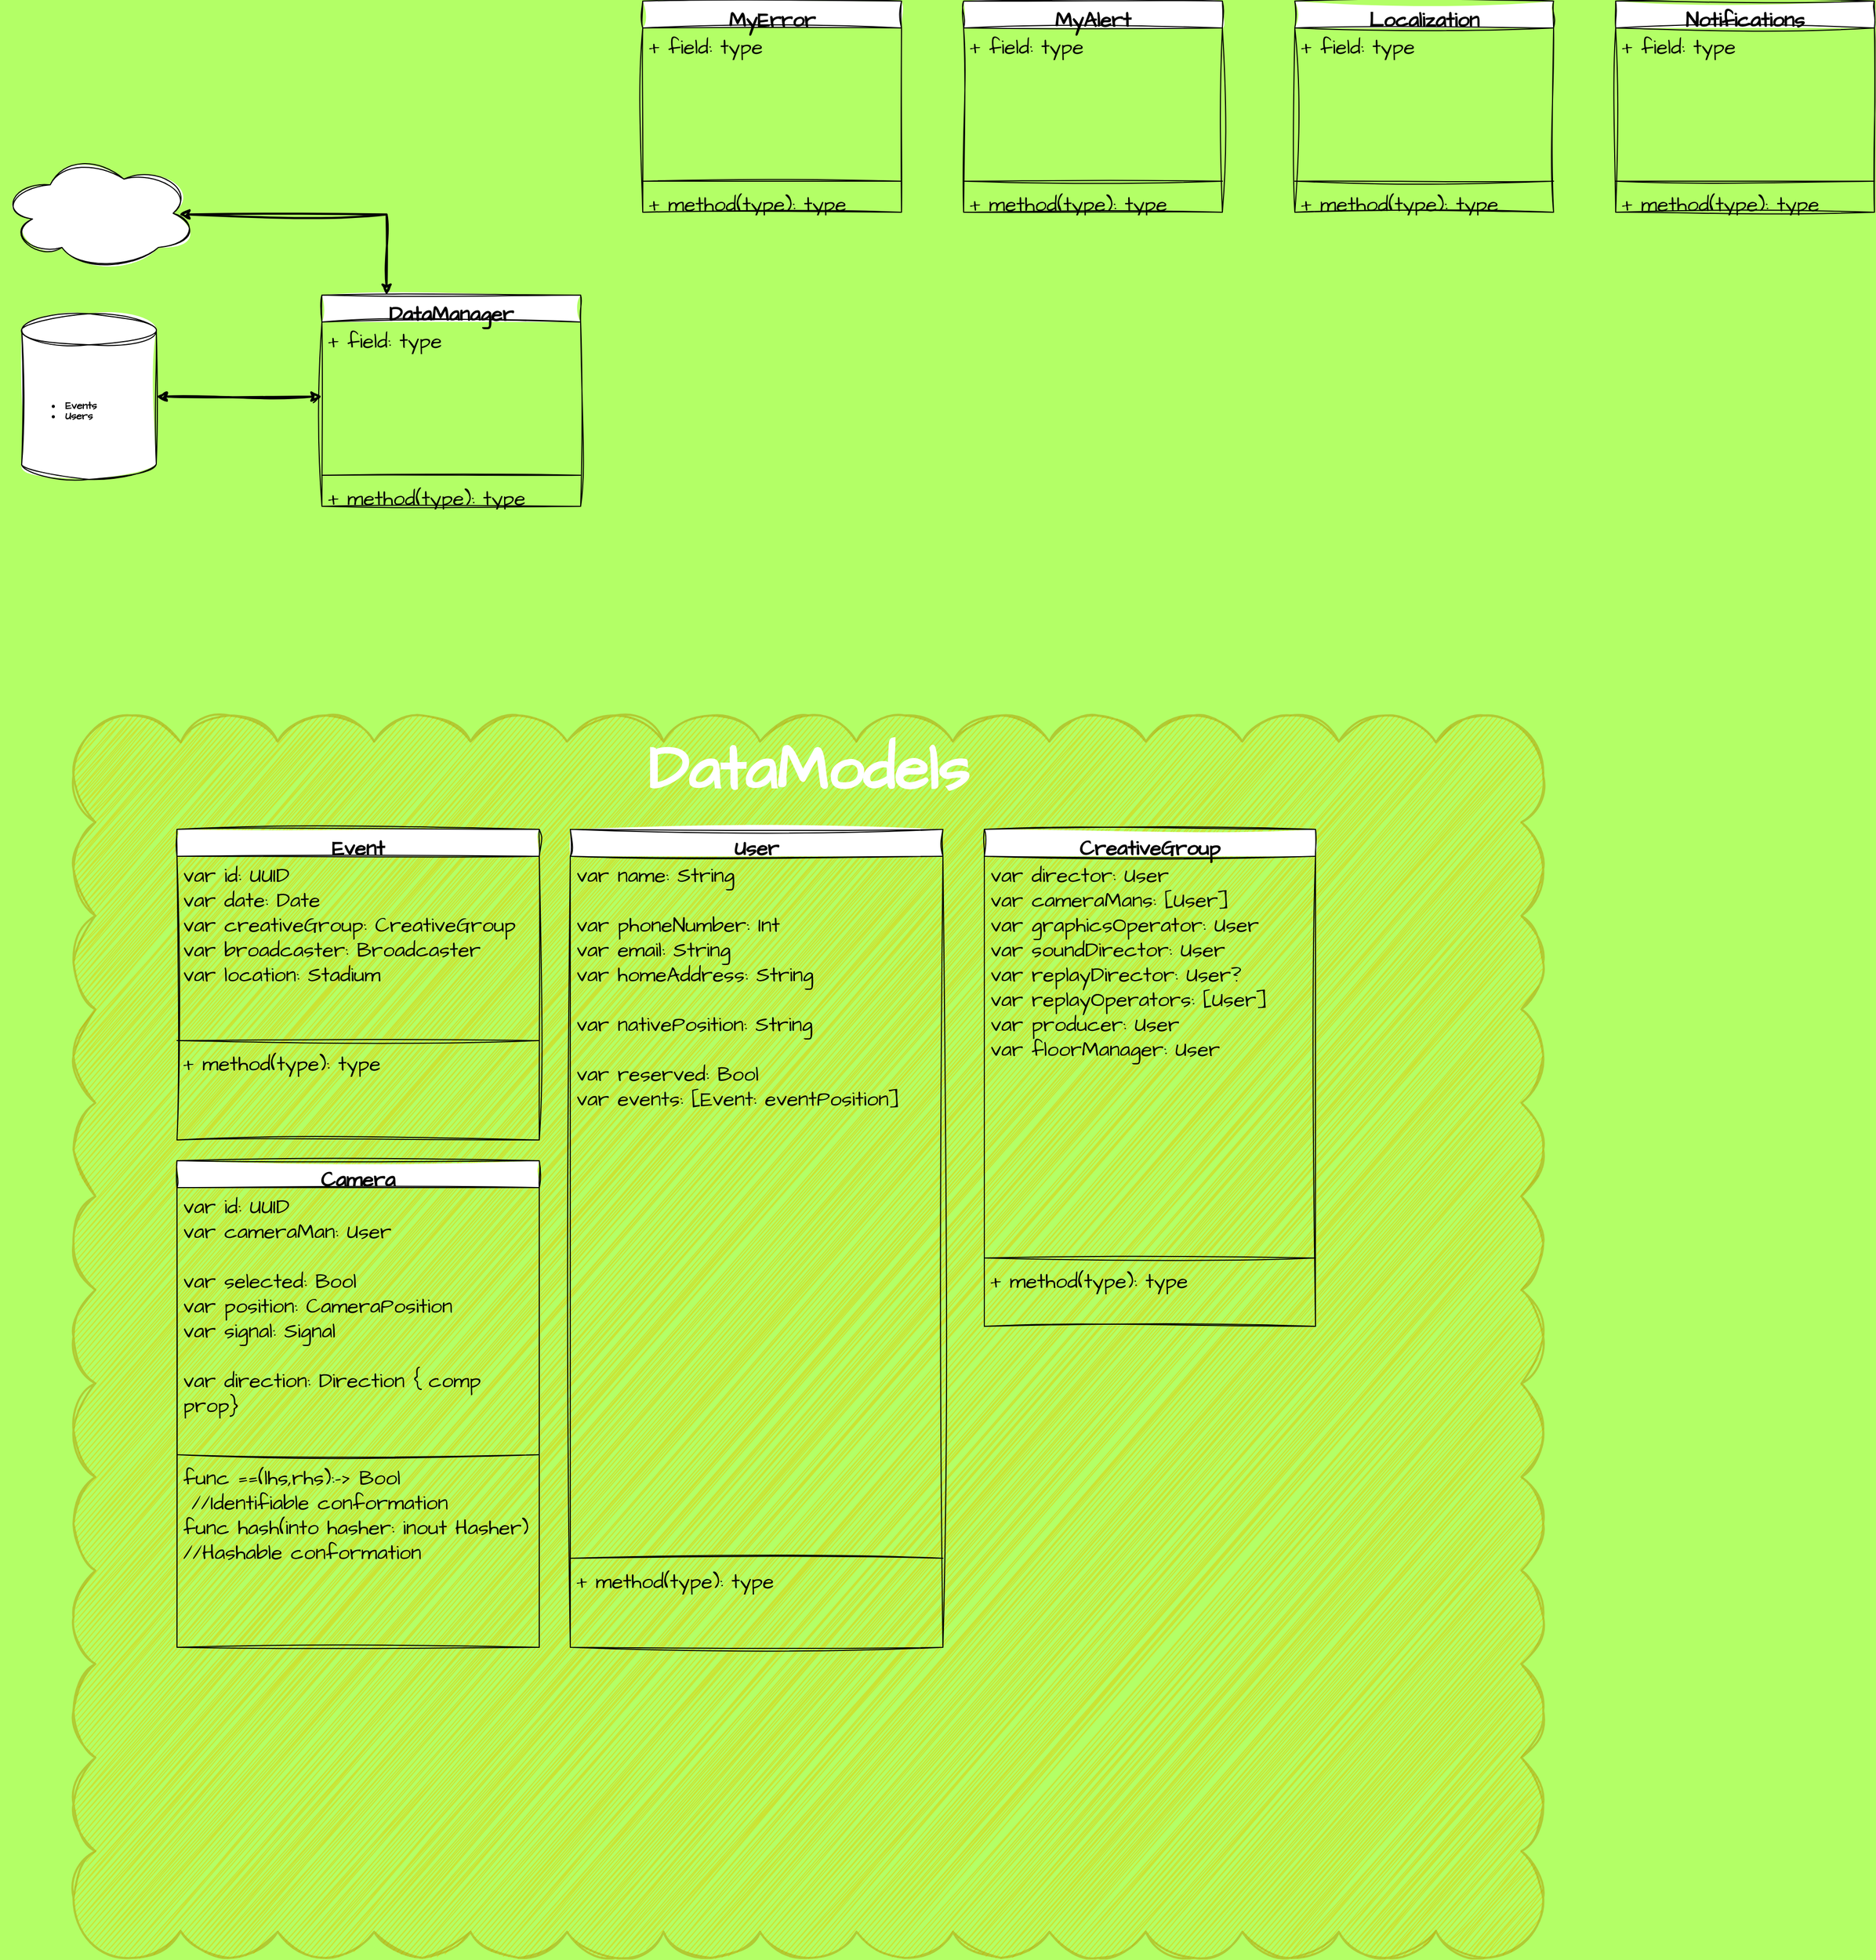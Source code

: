 <mxfile version="22.1.0" type="github">
  <diagram name="Страница — 1" id="rXzVCqMe4OSsWpLtMOlA">
    <mxGraphModel dx="1500" dy="977" grid="1" gridSize="10" guides="1" tooltips="1" connect="1" arrows="1" fold="1" page="1" pageScale="1" pageWidth="4681" pageHeight="3300" background="#B3FF66" math="0" shadow="0">
      <root>
        <mxCell id="0" />
        <mxCell id="1" parent="0" />
        <mxCell id="nDJdGogcVKiFzzGw0XgF-22" value="&lt;p style=&quot;line-height: 270%;&quot;&gt;&lt;font size=&quot;1&quot; color=&quot;#ffffff&quot; style=&quot;&quot;&gt;&lt;b style=&quot;font-size: 60px;&quot;&gt;DataModels&lt;/b&gt;&lt;/font&gt;&lt;/p&gt;" style="whiteSpace=wrap;html=1;shape=mxgraph.basic.cloud_rect;sketch=1;hachureGap=4;jiggle=2;curveFitting=1;fontFamily=Architects Daughter;fontSource=https%3A%2F%2Ffonts.googleapis.com%2Fcss%3Ffamily%3DArchitects%2BDaughter;fontSize=20;fillColor=#e3c800;fontColor=#000000;strokeColor=#B09500;opacity=50;verticalAlign=top;strokeWidth=2;perimeterSpacing=5;" parent="1" vertex="1">
          <mxGeometry x="120" y="730" width="1420" height="1200" as="geometry" />
        </mxCell>
        <mxCell id="96jZ5b7mw_5-THhRn5Ns-4" value="CreativeGroup" style="swimlane;fontStyle=1;align=center;verticalAlign=top;childLayout=stackLayout;horizontal=1;startSize=26;horizontalStack=0;resizeParent=1;resizeParentMax=0;resizeLast=0;collapsible=1;marginBottom=0;whiteSpace=wrap;html=1;sketch=1;hachureGap=4;jiggle=2;curveFitting=1;fontFamily=Architects Daughter;fontSource=https%3A%2F%2Ffonts.googleapis.com%2Fcss%3Ffamily%3DArchitects%2BDaughter;fontSize=20;" parent="1" vertex="1">
          <mxGeometry x="1000" y="840" width="320" height="480" as="geometry" />
        </mxCell>
        <mxCell id="96jZ5b7mw_5-THhRn5Ns-5" value="var director: User&lt;br&gt;var cameraMans: [User]&lt;br&gt;var graphicsOperator: User&lt;br&gt;var soundDirector: User&lt;br&gt;var replayDirector: User?&lt;br&gt;var replayOperators: [User]&lt;br&gt;var producer: User&lt;br&gt;var floorManager: User&lt;br&gt;&amp;nbsp;" style="text;strokeColor=none;fillColor=none;align=left;verticalAlign=top;spacingLeft=4;spacingRight=4;overflow=hidden;rotatable=0;points=[[0,0.5],[1,0.5]];portConstraint=eastwest;whiteSpace=wrap;html=1;fontSize=20;fontFamily=Architects Daughter;" parent="96jZ5b7mw_5-THhRn5Ns-4" vertex="1">
          <mxGeometry y="26" width="320" height="384" as="geometry" />
        </mxCell>
        <mxCell id="96jZ5b7mw_5-THhRn5Ns-6" value="" style="line;strokeWidth=1;fillColor=none;align=left;verticalAlign=middle;spacingTop=-1;spacingLeft=3;spacingRight=3;rotatable=0;labelPosition=right;points=[];portConstraint=eastwest;strokeColor=inherit;sketch=1;hachureGap=4;jiggle=2;curveFitting=1;fontFamily=Architects Daughter;fontSource=https%3A%2F%2Ffonts.googleapis.com%2Fcss%3Ffamily%3DArchitects%2BDaughter;fontSize=20;" parent="96jZ5b7mw_5-THhRn5Ns-4" vertex="1">
          <mxGeometry y="410" width="320" height="8" as="geometry" />
        </mxCell>
        <mxCell id="96jZ5b7mw_5-THhRn5Ns-7" value="+ method(type): type" style="text;strokeColor=none;fillColor=none;align=left;verticalAlign=top;spacingLeft=4;spacingRight=4;overflow=hidden;rotatable=0;points=[[0,0.5],[1,0.5]];portConstraint=eastwest;whiteSpace=wrap;html=1;fontSize=20;fontFamily=Architects Daughter;" parent="96jZ5b7mw_5-THhRn5Ns-4" vertex="1">
          <mxGeometry y="418" width="320" height="62" as="geometry" />
        </mxCell>
        <mxCell id="96jZ5b7mw_5-THhRn5Ns-8" value="Event&lt;br&gt;" style="swimlane;fontStyle=1;align=center;verticalAlign=top;childLayout=stackLayout;horizontal=1;startSize=26;horizontalStack=0;resizeParent=1;resizeParentMax=0;resizeLast=0;collapsible=1;marginBottom=0;whiteSpace=wrap;html=1;sketch=1;hachureGap=4;jiggle=2;curveFitting=1;fontFamily=Architects Daughter;fontSource=https%3A%2F%2Ffonts.googleapis.com%2Fcss%3Ffamily%3DArchitects%2BDaughter;fontSize=20;rounded=0;shadow=0;" parent="1" vertex="1">
          <mxGeometry x="220" y="840" width="350" height="300" as="geometry" />
        </mxCell>
        <mxCell id="96jZ5b7mw_5-THhRn5Ns-9" value="var id: UUID&lt;br&gt;var date: Date&lt;br&gt;var creativeGroup: CreativeGroup&lt;br&gt;var broadcaster: Broadcaster&lt;br&gt;var location: Stadium&lt;br&gt;" style="text;strokeColor=none;fillColor=none;align=left;verticalAlign=top;spacingLeft=4;spacingRight=4;overflow=hidden;rotatable=0;points=[[0,0.5],[1,0.5]];portConstraint=eastwest;whiteSpace=wrap;html=1;fontSize=20;fontFamily=Architects Daughter;" parent="96jZ5b7mw_5-THhRn5Ns-8" vertex="1">
          <mxGeometry y="26" width="350" height="174" as="geometry" />
        </mxCell>
        <mxCell id="96jZ5b7mw_5-THhRn5Ns-10" value="" style="line;strokeWidth=1;fillColor=none;align=left;verticalAlign=middle;spacingTop=-1;spacingLeft=3;spacingRight=3;rotatable=0;labelPosition=right;points=[];portConstraint=eastwest;strokeColor=inherit;sketch=1;hachureGap=4;jiggle=2;curveFitting=1;fontFamily=Architects Daughter;fontSource=https%3A%2F%2Ffonts.googleapis.com%2Fcss%3Ffamily%3DArchitects%2BDaughter;fontSize=20;" parent="96jZ5b7mw_5-THhRn5Ns-8" vertex="1">
          <mxGeometry y="200" width="350" height="8" as="geometry" />
        </mxCell>
        <mxCell id="96jZ5b7mw_5-THhRn5Ns-11" value="+ method(type): type" style="text;strokeColor=none;fillColor=none;align=left;verticalAlign=top;spacingLeft=4;spacingRight=4;overflow=hidden;rotatable=0;points=[[0,0.5],[1,0.5]];portConstraint=eastwest;whiteSpace=wrap;html=1;fontSize=20;fontFamily=Architects Daughter;" parent="96jZ5b7mw_5-THhRn5Ns-8" vertex="1">
          <mxGeometry y="208" width="350" height="92" as="geometry" />
        </mxCell>
        <mxCell id="96jZ5b7mw_5-THhRn5Ns-12" value="User" style="swimlane;fontStyle=1;align=center;verticalAlign=top;childLayout=stackLayout;horizontal=1;startSize=26;horizontalStack=0;resizeParent=1;resizeParentMax=0;resizeLast=0;collapsible=1;marginBottom=0;whiteSpace=wrap;html=1;sketch=1;hachureGap=4;jiggle=2;curveFitting=1;fontFamily=Architects Daughter;fontSource=https%3A%2F%2Ffonts.googleapis.com%2Fcss%3Ffamily%3DArchitects%2BDaughter;fontSize=20;" parent="1" vertex="1">
          <mxGeometry x="600" y="840" width="360" height="790" as="geometry" />
        </mxCell>
        <mxCell id="96jZ5b7mw_5-THhRn5Ns-13" value="var name: String&lt;br&gt;&lt;br&gt;var phoneNumber: Int&lt;br&gt;var email: String&lt;br&gt;var homeAddress: String&lt;br&gt;&lt;br&gt;var nativePosition: String&lt;br&gt;&lt;br&gt;var reserved: Bool&lt;br&gt;var events: [Event: eventPosition]" style="text;strokeColor=none;fillColor=none;align=left;verticalAlign=top;spacingLeft=4;spacingRight=4;overflow=hidden;rotatable=0;points=[[0,0.5],[1,0.5]];portConstraint=eastwest;whiteSpace=wrap;html=1;fontSize=20;fontFamily=Architects Daughter;" parent="96jZ5b7mw_5-THhRn5Ns-12" vertex="1">
          <mxGeometry y="26" width="360" height="674" as="geometry" />
        </mxCell>
        <mxCell id="96jZ5b7mw_5-THhRn5Ns-14" value="" style="line;strokeWidth=1;fillColor=none;align=left;verticalAlign=middle;spacingTop=-1;spacingLeft=3;spacingRight=3;rotatable=0;labelPosition=right;points=[];portConstraint=eastwest;strokeColor=inherit;sketch=1;hachureGap=4;jiggle=2;curveFitting=1;fontFamily=Architects Daughter;fontSource=https%3A%2F%2Ffonts.googleapis.com%2Fcss%3Ffamily%3DArchitects%2BDaughter;fontSize=20;" parent="96jZ5b7mw_5-THhRn5Ns-12" vertex="1">
          <mxGeometry y="700" width="360" height="8" as="geometry" />
        </mxCell>
        <mxCell id="96jZ5b7mw_5-THhRn5Ns-15" value="+ method(type): type" style="text;strokeColor=none;fillColor=none;align=left;verticalAlign=top;spacingLeft=4;spacingRight=4;overflow=hidden;rotatable=0;points=[[0,0.5],[1,0.5]];portConstraint=eastwest;whiteSpace=wrap;html=1;fontSize=20;fontFamily=Architects Daughter;" parent="96jZ5b7mw_5-THhRn5Ns-12" vertex="1">
          <mxGeometry y="708" width="360" height="82" as="geometry" />
        </mxCell>
        <mxCell id="96jZ5b7mw_5-THhRn5Ns-16" value="Camera" style="swimlane;fontStyle=1;align=center;verticalAlign=top;childLayout=stackLayout;horizontal=1;startSize=26;horizontalStack=0;resizeParent=1;resizeParentMax=0;resizeLast=0;collapsible=1;marginBottom=0;whiteSpace=wrap;html=1;sketch=1;hachureGap=4;jiggle=2;curveFitting=1;fontFamily=Architects Daughter;fontSource=https%3A%2F%2Ffonts.googleapis.com%2Fcss%3Ffamily%3DArchitects%2BDaughter;fontSize=20;" parent="1" vertex="1">
          <mxGeometry x="220" y="1160" width="350" height="470" as="geometry" />
        </mxCell>
        <mxCell id="96jZ5b7mw_5-THhRn5Ns-17" value="var id: UUID&lt;br&gt;var cameraMan: User&lt;br&gt;&lt;br&gt;var selected: Bool&lt;br&gt;var position: CameraPosition&lt;br&gt;var signal: Signal&lt;br&gt;&lt;br&gt;var direction: Direction { comp prop}" style="text;strokeColor=none;fillColor=none;align=left;verticalAlign=top;spacingLeft=4;spacingRight=4;overflow=hidden;rotatable=0;points=[[0,0.5],[1,0.5]];portConstraint=eastwest;whiteSpace=wrap;html=1;fontSize=20;fontFamily=Architects Daughter;" parent="96jZ5b7mw_5-THhRn5Ns-16" vertex="1">
          <mxGeometry y="26" width="350" height="254" as="geometry" />
        </mxCell>
        <mxCell id="96jZ5b7mw_5-THhRn5Ns-18" value="" style="line;strokeWidth=1;fillColor=none;align=left;verticalAlign=middle;spacingTop=-1;spacingLeft=3;spacingRight=3;rotatable=0;labelPosition=right;points=[];portConstraint=eastwest;strokeColor=inherit;sketch=1;hachureGap=4;jiggle=2;curveFitting=1;fontFamily=Architects Daughter;fontSource=https%3A%2F%2Ffonts.googleapis.com%2Fcss%3Ffamily%3DArchitects%2BDaughter;fontSize=20;" parent="96jZ5b7mw_5-THhRn5Ns-16" vertex="1">
          <mxGeometry y="280" width="350" height="8" as="geometry" />
        </mxCell>
        <mxCell id="96jZ5b7mw_5-THhRn5Ns-19" value="func ==(lhs,rhs):-&amp;gt; Bool&lt;br&gt;&amp;nbsp;//Identifiable conformation&lt;br&gt;func hash(into hasher: inout Hasher)&lt;br&gt;//Hashable conformation" style="text;strokeColor=none;fillColor=none;align=left;verticalAlign=top;spacingLeft=4;spacingRight=4;overflow=hidden;rotatable=0;points=[[0,0.5],[1,0.5]];portConstraint=eastwest;whiteSpace=wrap;html=1;fontSize=20;fontFamily=Architects Daughter;" parent="96jZ5b7mw_5-THhRn5Ns-16" vertex="1">
          <mxGeometry y="288" width="350" height="182" as="geometry" />
        </mxCell>
        <mxCell id="nDJdGogcVKiFzzGw0XgF-2" value="&lt;ul style=&quot;font-size: 10px; line-height: 100%;&quot;&gt;&lt;li&gt;&lt;font style=&quot;font-size: 10px;&quot;&gt;&lt;b&gt;Events&lt;/b&gt;&lt;/font&gt;&lt;/li&gt;&lt;li&gt;&lt;font style=&quot;font-size: 10px;&quot;&gt;&lt;span style=&quot;background-color: initial;&quot;&gt;&lt;b&gt;Users&lt;/b&gt;&lt;/span&gt;&lt;/font&gt;&lt;/li&gt;&lt;/ul&gt;" style="shape=cylinder3;whiteSpace=wrap;html=1;boundedLbl=1;backgroundOutline=1;size=15;sketch=1;hachureGap=4;jiggle=2;curveFitting=1;fontFamily=Architects Daughter;fontSource=https%3A%2F%2Ffonts.googleapis.com%2Fcss%3Ffamily%3DArchitects%2BDaughter;fontSize=20;align=left;" parent="1" vertex="1">
          <mxGeometry x="70" y="342" width="130" height="160" as="geometry" />
        </mxCell>
        <mxCell id="nDJdGogcVKiFzzGw0XgF-3" value="" style="ellipse;shape=cloud;whiteSpace=wrap;html=1;sketch=1;hachureGap=4;jiggle=2;curveFitting=1;fontFamily=Architects Daughter;fontSource=https%3A%2F%2Ffonts.googleapis.com%2Fcss%3Ffamily%3DArchitects%2BDaughter;fontSize=20;" parent="1" vertex="1">
          <mxGeometry x="50" y="190" width="190" height="110" as="geometry" />
        </mxCell>
        <mxCell id="nDJdGogcVKiFzzGw0XgF-4" value="DataManager" style="swimlane;fontStyle=1;align=center;verticalAlign=top;childLayout=stackLayout;horizontal=1;startSize=26;horizontalStack=0;resizeParent=1;resizeParentMax=0;resizeLast=0;collapsible=1;marginBottom=0;whiteSpace=wrap;html=1;sketch=1;hachureGap=4;jiggle=2;curveFitting=1;fontFamily=Architects Daughter;fontSource=https%3A%2F%2Ffonts.googleapis.com%2Fcss%3Ffamily%3DArchitects%2BDaughter;fontSize=20;" parent="1" vertex="1">
          <mxGeometry x="360" y="324" width="250" height="204" as="geometry" />
        </mxCell>
        <mxCell id="nDJdGogcVKiFzzGw0XgF-5" value="+ field: type" style="text;strokeColor=none;fillColor=none;align=left;verticalAlign=top;spacingLeft=4;spacingRight=4;overflow=hidden;rotatable=0;points=[[0,0.5],[1,0.5]];portConstraint=eastwest;whiteSpace=wrap;html=1;fontSize=20;fontFamily=Architects Daughter;" parent="nDJdGogcVKiFzzGw0XgF-4" vertex="1">
          <mxGeometry y="26" width="250" height="144" as="geometry" />
        </mxCell>
        <mxCell id="nDJdGogcVKiFzzGw0XgF-6" value="" style="line;strokeWidth=1;fillColor=none;align=left;verticalAlign=middle;spacingTop=-1;spacingLeft=3;spacingRight=3;rotatable=0;labelPosition=right;points=[];portConstraint=eastwest;strokeColor=inherit;sketch=1;hachureGap=4;jiggle=2;curveFitting=1;fontFamily=Architects Daughter;fontSource=https%3A%2F%2Ffonts.googleapis.com%2Fcss%3Ffamily%3DArchitects%2BDaughter;fontSize=20;" parent="nDJdGogcVKiFzzGw0XgF-4" vertex="1">
          <mxGeometry y="170" width="250" height="8" as="geometry" />
        </mxCell>
        <mxCell id="nDJdGogcVKiFzzGw0XgF-7" value="+ method(type): type" style="text;strokeColor=none;fillColor=none;align=left;verticalAlign=top;spacingLeft=4;spacingRight=4;overflow=hidden;rotatable=0;points=[[0,0.5],[1,0.5]];portConstraint=eastwest;whiteSpace=wrap;html=1;fontSize=20;fontFamily=Architects Daughter;" parent="nDJdGogcVKiFzzGw0XgF-4" vertex="1">
          <mxGeometry y="178" width="250" height="26" as="geometry" />
        </mxCell>
        <mxCell id="nDJdGogcVKiFzzGw0XgF-8" style="edgeStyle=orthogonalEdgeStyle;rounded=0;sketch=1;hachureGap=4;jiggle=2;curveFitting=1;orthogonalLoop=1;jettySize=auto;html=1;exitX=0.25;exitY=0;exitDx=0;exitDy=0;entryX=0.905;entryY=0.51;entryDx=0;entryDy=0;entryPerimeter=0;fontFamily=Architects Daughter;fontSource=https%3A%2F%2Ffonts.googleapis.com%2Fcss%3Ffamily%3DArchitects%2BDaughter;fontSize=16;startArrow=classic;startFill=1;strokeWidth=2;" parent="1" source="nDJdGogcVKiFzzGw0XgF-4" target="nDJdGogcVKiFzzGw0XgF-3" edge="1">
          <mxGeometry relative="1" as="geometry">
            <Array as="points">
              <mxPoint x="423" y="246" />
            </Array>
          </mxGeometry>
        </mxCell>
        <mxCell id="nDJdGogcVKiFzzGw0XgF-9" style="edgeStyle=orthogonalEdgeStyle;rounded=0;sketch=1;hachureGap=4;jiggle=2;curveFitting=1;orthogonalLoop=1;jettySize=auto;html=1;exitX=0;exitY=0.5;exitDx=0;exitDy=0;fontFamily=Architects Daughter;fontSource=https%3A%2F%2Ffonts.googleapis.com%2Fcss%3Ffamily%3DArchitects%2BDaughter;fontSize=16;entryX=1;entryY=0.5;entryDx=0;entryDy=0;entryPerimeter=0;shadow=0;strokeColor=default;strokeWidth=2;startArrow=classic;startFill=1;" parent="1" source="nDJdGogcVKiFzzGw0XgF-5" target="nDJdGogcVKiFzzGw0XgF-2" edge="1">
          <mxGeometry relative="1" as="geometry">
            <mxPoint x="250" y="422" as="targetPoint" />
          </mxGeometry>
        </mxCell>
        <mxCell id="nDJdGogcVKiFzzGw0XgF-10" value="MyError" style="swimlane;fontStyle=1;align=center;verticalAlign=top;childLayout=stackLayout;horizontal=1;startSize=26;horizontalStack=0;resizeParent=1;resizeParentMax=0;resizeLast=0;collapsible=1;marginBottom=0;whiteSpace=wrap;html=1;sketch=1;hachureGap=4;jiggle=2;curveFitting=1;fontFamily=Architects Daughter;fontSource=https%3A%2F%2Ffonts.googleapis.com%2Fcss%3Ffamily%3DArchitects%2BDaughter;fontSize=20;" parent="1" vertex="1">
          <mxGeometry x="670" y="40" width="250" height="204" as="geometry" />
        </mxCell>
        <mxCell id="nDJdGogcVKiFzzGw0XgF-11" value="+ field: type" style="text;strokeColor=none;fillColor=none;align=left;verticalAlign=top;spacingLeft=4;spacingRight=4;overflow=hidden;rotatable=0;points=[[0,0.5],[1,0.5]];portConstraint=eastwest;whiteSpace=wrap;html=1;fontSize=20;fontFamily=Architects Daughter;" parent="nDJdGogcVKiFzzGw0XgF-10" vertex="1">
          <mxGeometry y="26" width="250" height="144" as="geometry" />
        </mxCell>
        <mxCell id="nDJdGogcVKiFzzGw0XgF-12" value="" style="line;strokeWidth=1;fillColor=none;align=left;verticalAlign=middle;spacingTop=-1;spacingLeft=3;spacingRight=3;rotatable=0;labelPosition=right;points=[];portConstraint=eastwest;strokeColor=inherit;sketch=1;hachureGap=4;jiggle=2;curveFitting=1;fontFamily=Architects Daughter;fontSource=https%3A%2F%2Ffonts.googleapis.com%2Fcss%3Ffamily%3DArchitects%2BDaughter;fontSize=20;" parent="nDJdGogcVKiFzzGw0XgF-10" vertex="1">
          <mxGeometry y="170" width="250" height="8" as="geometry" />
        </mxCell>
        <mxCell id="nDJdGogcVKiFzzGw0XgF-13" value="+ method(type): type" style="text;strokeColor=none;fillColor=none;align=left;verticalAlign=top;spacingLeft=4;spacingRight=4;overflow=hidden;rotatable=0;points=[[0,0.5],[1,0.5]];portConstraint=eastwest;whiteSpace=wrap;html=1;fontSize=20;fontFamily=Architects Daughter;" parent="nDJdGogcVKiFzzGw0XgF-10" vertex="1">
          <mxGeometry y="178" width="250" height="26" as="geometry" />
        </mxCell>
        <mxCell id="nDJdGogcVKiFzzGw0XgF-14" value="MyAlert" style="swimlane;fontStyle=1;align=center;verticalAlign=top;childLayout=stackLayout;horizontal=1;startSize=26;horizontalStack=0;resizeParent=1;resizeParentMax=0;resizeLast=0;collapsible=1;marginBottom=0;whiteSpace=wrap;html=1;sketch=1;hachureGap=4;jiggle=2;curveFitting=1;fontFamily=Architects Daughter;fontSource=https%3A%2F%2Ffonts.googleapis.com%2Fcss%3Ffamily%3DArchitects%2BDaughter;fontSize=20;" parent="1" vertex="1">
          <mxGeometry x="980" y="40" width="250" height="204" as="geometry" />
        </mxCell>
        <mxCell id="nDJdGogcVKiFzzGw0XgF-15" value="+ field: type" style="text;strokeColor=none;fillColor=none;align=left;verticalAlign=top;spacingLeft=4;spacingRight=4;overflow=hidden;rotatable=0;points=[[0,0.5],[1,0.5]];portConstraint=eastwest;whiteSpace=wrap;html=1;fontSize=20;fontFamily=Architects Daughter;" parent="nDJdGogcVKiFzzGw0XgF-14" vertex="1">
          <mxGeometry y="26" width="250" height="144" as="geometry" />
        </mxCell>
        <mxCell id="nDJdGogcVKiFzzGw0XgF-16" value="" style="line;strokeWidth=1;fillColor=none;align=left;verticalAlign=middle;spacingTop=-1;spacingLeft=3;spacingRight=3;rotatable=0;labelPosition=right;points=[];portConstraint=eastwest;strokeColor=inherit;sketch=1;hachureGap=4;jiggle=2;curveFitting=1;fontFamily=Architects Daughter;fontSource=https%3A%2F%2Ffonts.googleapis.com%2Fcss%3Ffamily%3DArchitects%2BDaughter;fontSize=20;" parent="nDJdGogcVKiFzzGw0XgF-14" vertex="1">
          <mxGeometry y="170" width="250" height="8" as="geometry" />
        </mxCell>
        <mxCell id="nDJdGogcVKiFzzGw0XgF-17" value="+ method(type): type" style="text;strokeColor=none;fillColor=none;align=left;verticalAlign=top;spacingLeft=4;spacingRight=4;overflow=hidden;rotatable=0;points=[[0,0.5],[1,0.5]];portConstraint=eastwest;whiteSpace=wrap;html=1;fontSize=20;fontFamily=Architects Daughter;" parent="nDJdGogcVKiFzzGw0XgF-14" vertex="1">
          <mxGeometry y="178" width="250" height="26" as="geometry" />
        </mxCell>
        <mxCell id="nDJdGogcVKiFzzGw0XgF-18" value="Localization" style="swimlane;fontStyle=1;align=center;verticalAlign=top;childLayout=stackLayout;horizontal=1;startSize=26;horizontalStack=0;resizeParent=1;resizeParentMax=0;resizeLast=0;collapsible=1;marginBottom=0;whiteSpace=wrap;html=1;sketch=1;hachureGap=4;jiggle=2;curveFitting=1;fontFamily=Architects Daughter;fontSource=https%3A%2F%2Ffonts.googleapis.com%2Fcss%3Ffamily%3DArchitects%2BDaughter;fontSize=20;" parent="1" vertex="1">
          <mxGeometry x="1300" y="40" width="250" height="204" as="geometry" />
        </mxCell>
        <mxCell id="nDJdGogcVKiFzzGw0XgF-19" value="+ field: type" style="text;strokeColor=none;fillColor=none;align=left;verticalAlign=top;spacingLeft=4;spacingRight=4;overflow=hidden;rotatable=0;points=[[0,0.5],[1,0.5]];portConstraint=eastwest;whiteSpace=wrap;html=1;fontSize=20;fontFamily=Architects Daughter;" parent="nDJdGogcVKiFzzGw0XgF-18" vertex="1">
          <mxGeometry y="26" width="250" height="144" as="geometry" />
        </mxCell>
        <mxCell id="nDJdGogcVKiFzzGw0XgF-20" value="" style="line;strokeWidth=1;fillColor=none;align=left;verticalAlign=middle;spacingTop=-1;spacingLeft=3;spacingRight=3;rotatable=0;labelPosition=right;points=[];portConstraint=eastwest;strokeColor=inherit;sketch=1;hachureGap=4;jiggle=2;curveFitting=1;fontFamily=Architects Daughter;fontSource=https%3A%2F%2Ffonts.googleapis.com%2Fcss%3Ffamily%3DArchitects%2BDaughter;fontSize=20;" parent="nDJdGogcVKiFzzGw0XgF-18" vertex="1">
          <mxGeometry y="170" width="250" height="8" as="geometry" />
        </mxCell>
        <mxCell id="nDJdGogcVKiFzzGw0XgF-21" value="+ method(type): type" style="text;strokeColor=none;fillColor=none;align=left;verticalAlign=top;spacingLeft=4;spacingRight=4;overflow=hidden;rotatable=0;points=[[0,0.5],[1,0.5]];portConstraint=eastwest;whiteSpace=wrap;html=1;fontSize=20;fontFamily=Architects Daughter;" parent="nDJdGogcVKiFzzGw0XgF-18" vertex="1">
          <mxGeometry y="178" width="250" height="26" as="geometry" />
        </mxCell>
        <mxCell id="nDJdGogcVKiFzzGw0XgF-23" value="Notifications" style="swimlane;fontStyle=1;align=center;verticalAlign=top;childLayout=stackLayout;horizontal=1;startSize=26;horizontalStack=0;resizeParent=1;resizeParentMax=0;resizeLast=0;collapsible=1;marginBottom=0;whiteSpace=wrap;html=1;sketch=1;hachureGap=4;jiggle=2;curveFitting=1;fontFamily=Architects Daughter;fontSource=https%3A%2F%2Ffonts.googleapis.com%2Fcss%3Ffamily%3DArchitects%2BDaughter;fontSize=20;" parent="1" vertex="1">
          <mxGeometry x="1610" y="40" width="250" height="204" as="geometry" />
        </mxCell>
        <mxCell id="nDJdGogcVKiFzzGw0XgF-24" value="+ field: type" style="text;strokeColor=none;fillColor=none;align=left;verticalAlign=top;spacingLeft=4;spacingRight=4;overflow=hidden;rotatable=0;points=[[0,0.5],[1,0.5]];portConstraint=eastwest;whiteSpace=wrap;html=1;fontSize=20;fontFamily=Architects Daughter;" parent="nDJdGogcVKiFzzGw0XgF-23" vertex="1">
          <mxGeometry y="26" width="250" height="144" as="geometry" />
        </mxCell>
        <mxCell id="nDJdGogcVKiFzzGw0XgF-25" value="" style="line;strokeWidth=1;fillColor=none;align=left;verticalAlign=middle;spacingTop=-1;spacingLeft=3;spacingRight=3;rotatable=0;labelPosition=right;points=[];portConstraint=eastwest;strokeColor=inherit;sketch=1;hachureGap=4;jiggle=2;curveFitting=1;fontFamily=Architects Daughter;fontSource=https%3A%2F%2Ffonts.googleapis.com%2Fcss%3Ffamily%3DArchitects%2BDaughter;fontSize=20;" parent="nDJdGogcVKiFzzGw0XgF-23" vertex="1">
          <mxGeometry y="170" width="250" height="8" as="geometry" />
        </mxCell>
        <mxCell id="nDJdGogcVKiFzzGw0XgF-26" value="+ method(type): type" style="text;strokeColor=none;fillColor=none;align=left;verticalAlign=top;spacingLeft=4;spacingRight=4;overflow=hidden;rotatable=0;points=[[0,0.5],[1,0.5]];portConstraint=eastwest;whiteSpace=wrap;html=1;fontSize=20;fontFamily=Architects Daughter;" parent="nDJdGogcVKiFzzGw0XgF-23" vertex="1">
          <mxGeometry y="178" width="250" height="26" as="geometry" />
        </mxCell>
      </root>
    </mxGraphModel>
  </diagram>
</mxfile>
